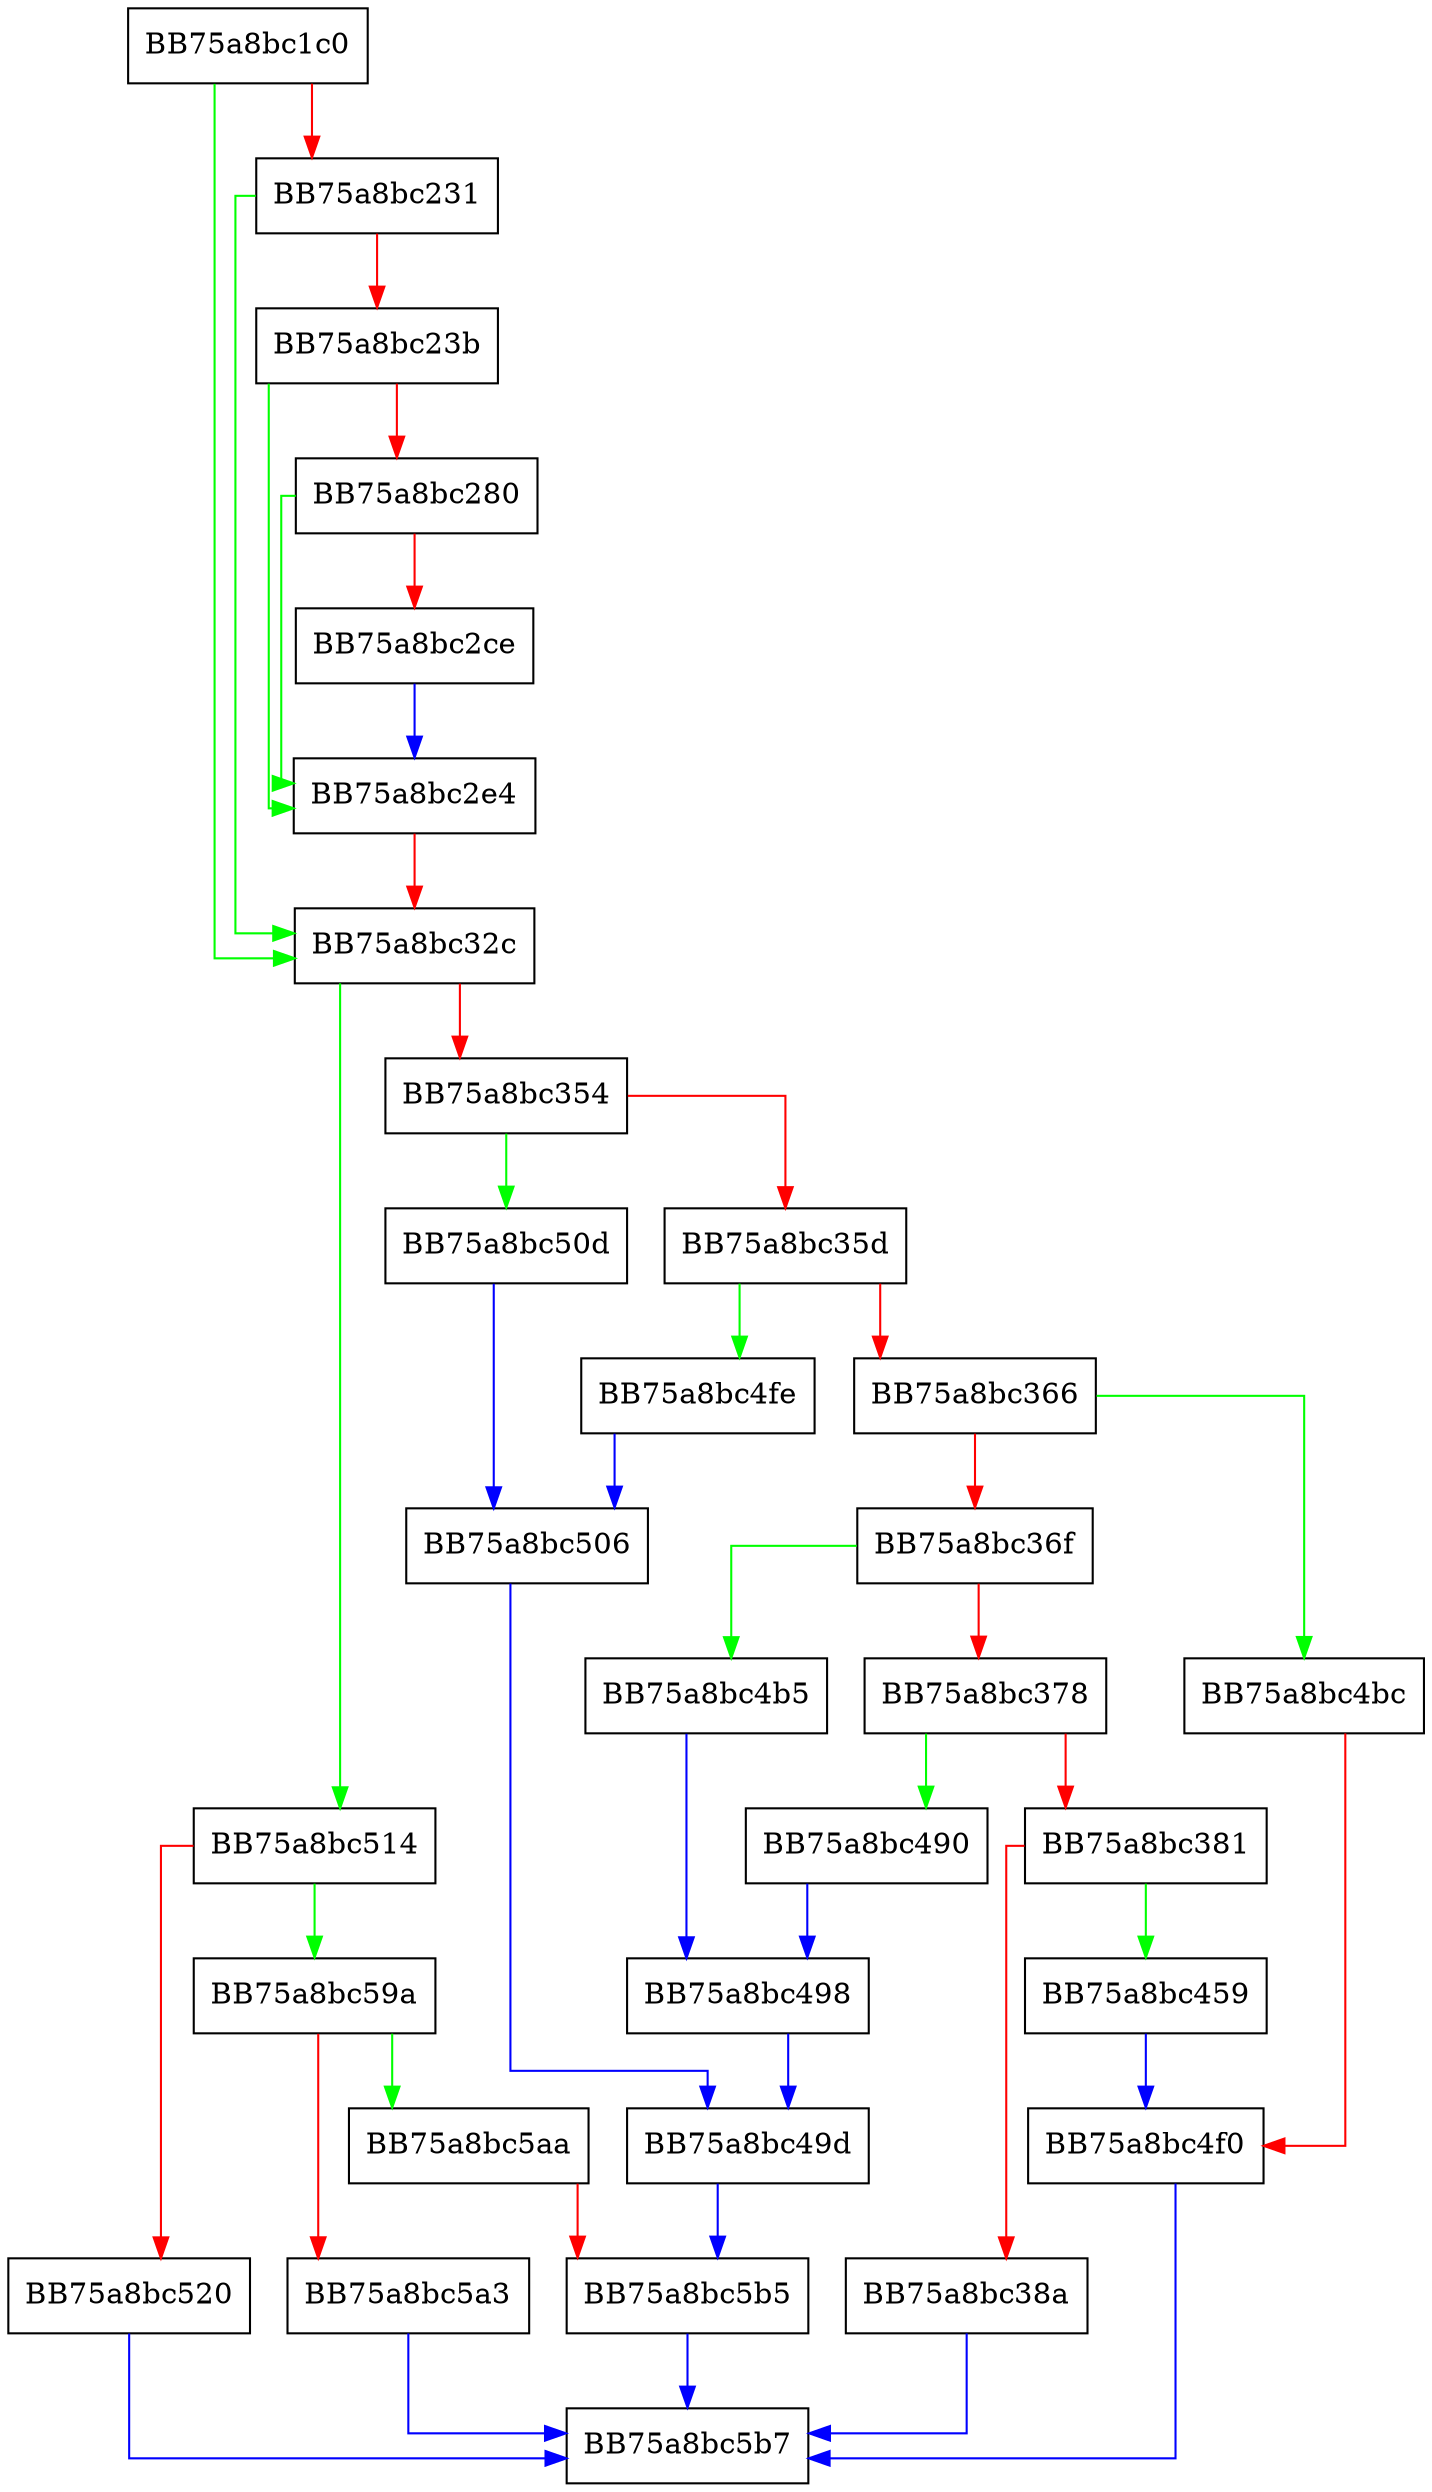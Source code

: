 digraph set_process_configuration {
  node [shape="box"];
  graph [splines=ortho];
  BB75a8bc1c0 -> BB75a8bc32c [color="green"];
  BB75a8bc1c0 -> BB75a8bc231 [color="red"];
  BB75a8bc231 -> BB75a8bc32c [color="green"];
  BB75a8bc231 -> BB75a8bc23b [color="red"];
  BB75a8bc23b -> BB75a8bc2e4 [color="green"];
  BB75a8bc23b -> BB75a8bc280 [color="red"];
  BB75a8bc280 -> BB75a8bc2e4 [color="green"];
  BB75a8bc280 -> BB75a8bc2ce [color="red"];
  BB75a8bc2ce -> BB75a8bc2e4 [color="blue"];
  BB75a8bc2e4 -> BB75a8bc32c [color="red"];
  BB75a8bc32c -> BB75a8bc514 [color="green"];
  BB75a8bc32c -> BB75a8bc354 [color="red"];
  BB75a8bc354 -> BB75a8bc50d [color="green"];
  BB75a8bc354 -> BB75a8bc35d [color="red"];
  BB75a8bc35d -> BB75a8bc4fe [color="green"];
  BB75a8bc35d -> BB75a8bc366 [color="red"];
  BB75a8bc366 -> BB75a8bc4bc [color="green"];
  BB75a8bc366 -> BB75a8bc36f [color="red"];
  BB75a8bc36f -> BB75a8bc4b5 [color="green"];
  BB75a8bc36f -> BB75a8bc378 [color="red"];
  BB75a8bc378 -> BB75a8bc490 [color="green"];
  BB75a8bc378 -> BB75a8bc381 [color="red"];
  BB75a8bc381 -> BB75a8bc459 [color="green"];
  BB75a8bc381 -> BB75a8bc38a [color="red"];
  BB75a8bc38a -> BB75a8bc5b7 [color="blue"];
  BB75a8bc459 -> BB75a8bc4f0 [color="blue"];
  BB75a8bc490 -> BB75a8bc498 [color="blue"];
  BB75a8bc498 -> BB75a8bc49d [color="blue"];
  BB75a8bc49d -> BB75a8bc5b5 [color="blue"];
  BB75a8bc4b5 -> BB75a8bc498 [color="blue"];
  BB75a8bc4bc -> BB75a8bc4f0 [color="red"];
  BB75a8bc4f0 -> BB75a8bc5b7 [color="blue"];
  BB75a8bc4fe -> BB75a8bc506 [color="blue"];
  BB75a8bc506 -> BB75a8bc49d [color="blue"];
  BB75a8bc50d -> BB75a8bc506 [color="blue"];
  BB75a8bc514 -> BB75a8bc59a [color="green"];
  BB75a8bc514 -> BB75a8bc520 [color="red"];
  BB75a8bc520 -> BB75a8bc5b7 [color="blue"];
  BB75a8bc59a -> BB75a8bc5aa [color="green"];
  BB75a8bc59a -> BB75a8bc5a3 [color="red"];
  BB75a8bc5a3 -> BB75a8bc5b7 [color="blue"];
  BB75a8bc5aa -> BB75a8bc5b5 [color="red"];
  BB75a8bc5b5 -> BB75a8bc5b7 [color="blue"];
}